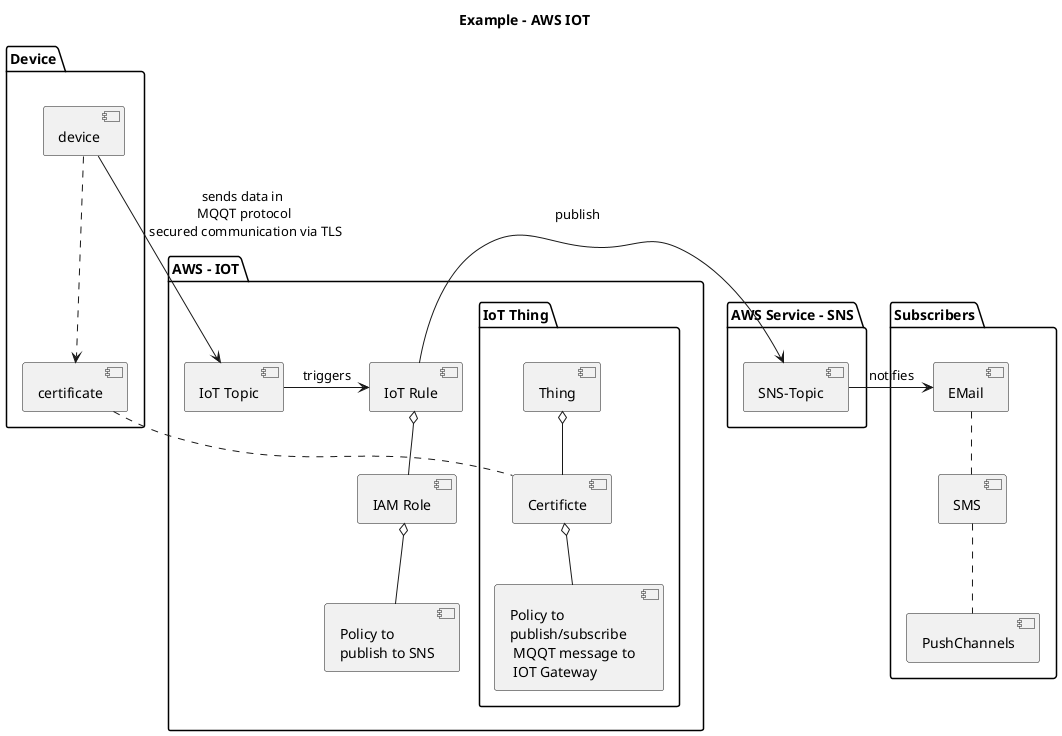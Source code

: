 @startuml

title Example - AWS IOT

skinparam componentStyle uml2

package "Device" {
  component device
  component "certificate" as cert
}
device ..>cert

package "AWS - IOT" as iot {
  component "IoT Topic" as iottopic
  component "IoT Rule" as IR
  component "IAM Role" as IAMRole
  component "Policy to\npublish to SNS" as POLICYSNS
  package "IoT Thing" as IOTThing {
    component "Thing" as thing
    component "Certificte" as CERT
    component "Policy to \npublish/subscribe \n MQQT message to \n IOT Gateway" as POLICY

  }
  thing o-- CERT
  CERT o-d- POLICY

  IR o-d- IAMRole
  IAMRole o-d- POLICYSNS
}

package "AWS Service - SNS" as Service{
  component "SNS-Topic" as SNSTOPIC
}

package "Subscribers" as Subscribers{  
  component "PushChannels" as PUSHCHANNELS
  component EMail as EMail
  Component SMS as SMS
}

cert .. CERT
device -d-> iottopic : sends data in \n MQQT protocol \n secured communication via TLS
iottopic -r-> IR : triggers
IR -r-> SNSTOPIC : publish
SNSTOPIC -r-> EMail : notifies
EMail .. SMS 
SMS .. PUSHCHANNELS

@enduml